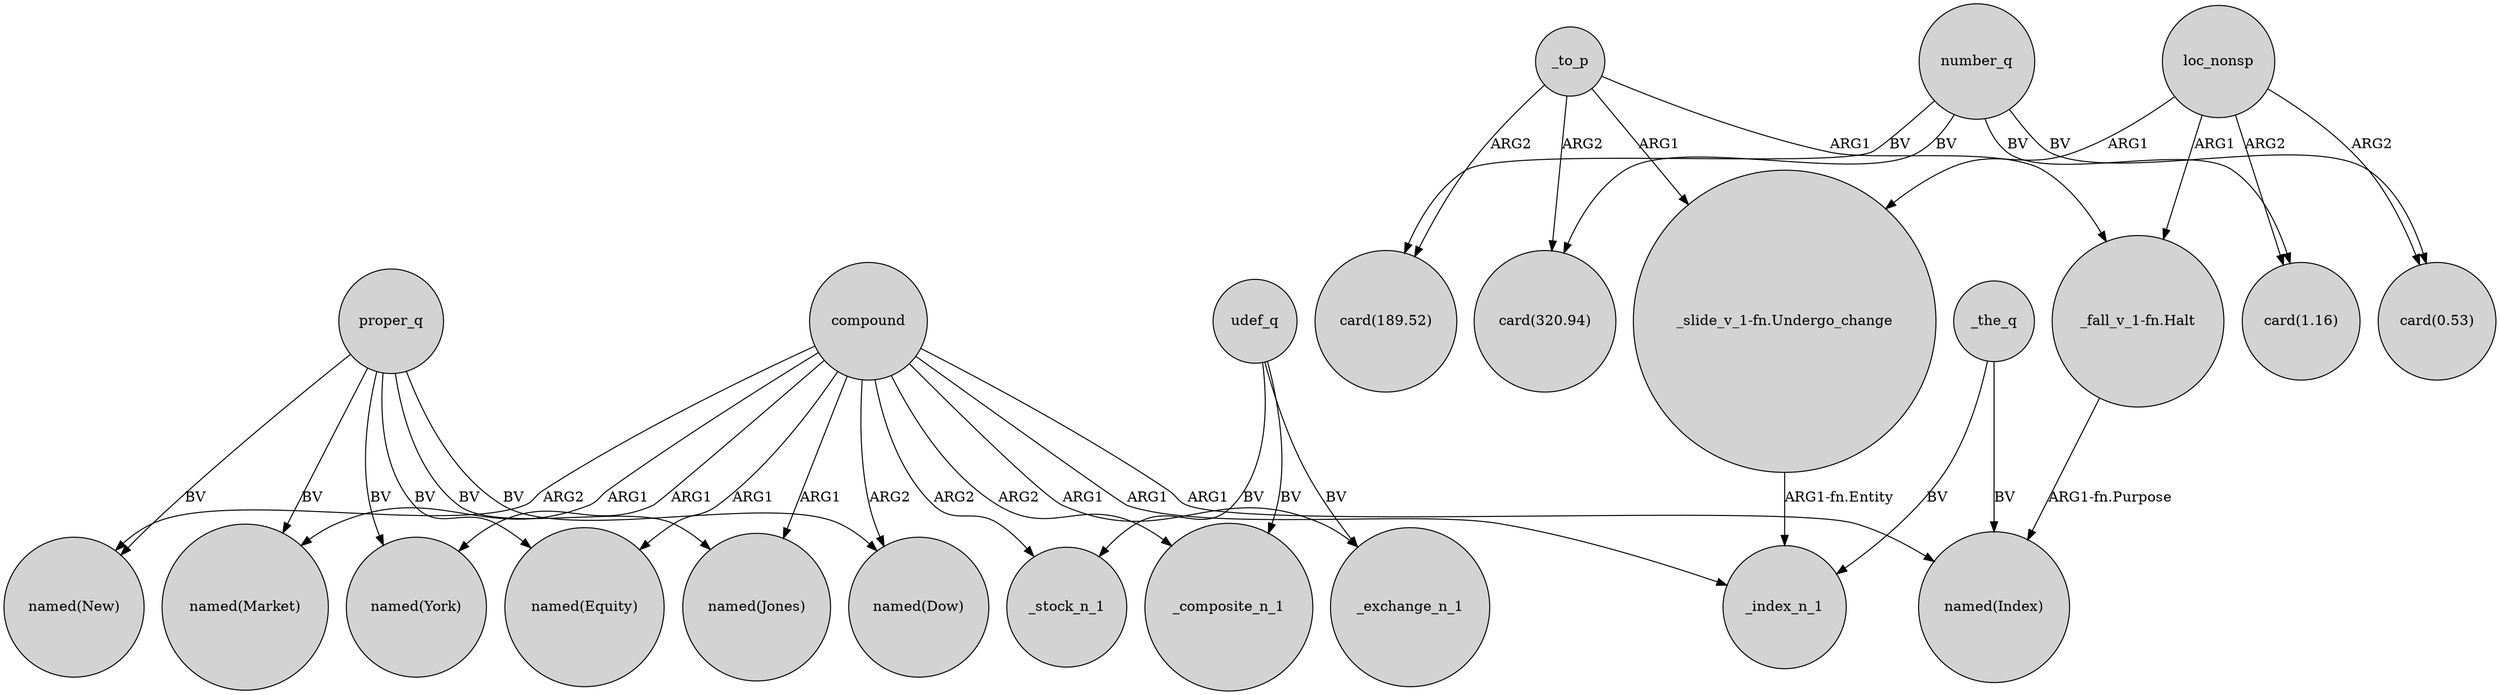 digraph {
	node [shape=circle style=filled]
	compound -> "named(Jones)" [label=ARG1]
	number_q -> "card(320.94)" [label=BV]
	compound -> "named(Index)" [label=ARG1]
	compound -> "named(New)" [label=ARG2]
	number_q -> "card(189.52)" [label=BV]
	_to_p -> "_slide_v_1-fn.Undergo_change" [label=ARG1]
	proper_q -> "named(New)" [label=BV]
	udef_q -> _exchange_n_1 [label=BV]
	proper_q -> "named(Market)" [label=BV]
	loc_nonsp -> "card(1.16)" [label=ARG2]
	_the_q -> "named(Index)" [label=BV]
	_the_q -> _index_n_1 [label=BV]
	compound -> _exchange_n_1 [label=ARG1]
	proper_q -> "named(York)" [label=BV]
	loc_nonsp -> "_fall_v_1-fn.Halt" [label=ARG1]
	udef_q -> _stock_n_1 [label=BV]
	loc_nonsp -> "_slide_v_1-fn.Undergo_change" [label=ARG1]
	compound -> _stock_n_1 [label=ARG2]
	proper_q -> "named(Jones)" [label=BV]
	proper_q -> "named(Dow)" [label=BV]
	compound -> _index_n_1 [label=ARG1]
	compound -> "named(Dow)" [label=ARG2]
	"_fall_v_1-fn.Halt" -> "named(Index)" [label="ARG1-fn.Purpose"]
	udef_q -> _composite_n_1 [label=BV]
	_to_p -> "card(189.52)" [label=ARG2]
	compound -> "named(York)" [label=ARG1]
	loc_nonsp -> "card(0.53)" [label=ARG2]
	_to_p -> "card(320.94)" [label=ARG2]
	compound -> "named(Market)" [label=ARG1]
	compound -> _composite_n_1 [label=ARG2]
	compound -> "named(Equity)" [label=ARG1]
	proper_q -> "named(Equity)" [label=BV]
	_to_p -> "_fall_v_1-fn.Halt" [label=ARG1]
	"_slide_v_1-fn.Undergo_change" -> _index_n_1 [label="ARG1-fn.Entity"]
	number_q -> "card(0.53)" [label=BV]
	number_q -> "card(1.16)" [label=BV]
}
